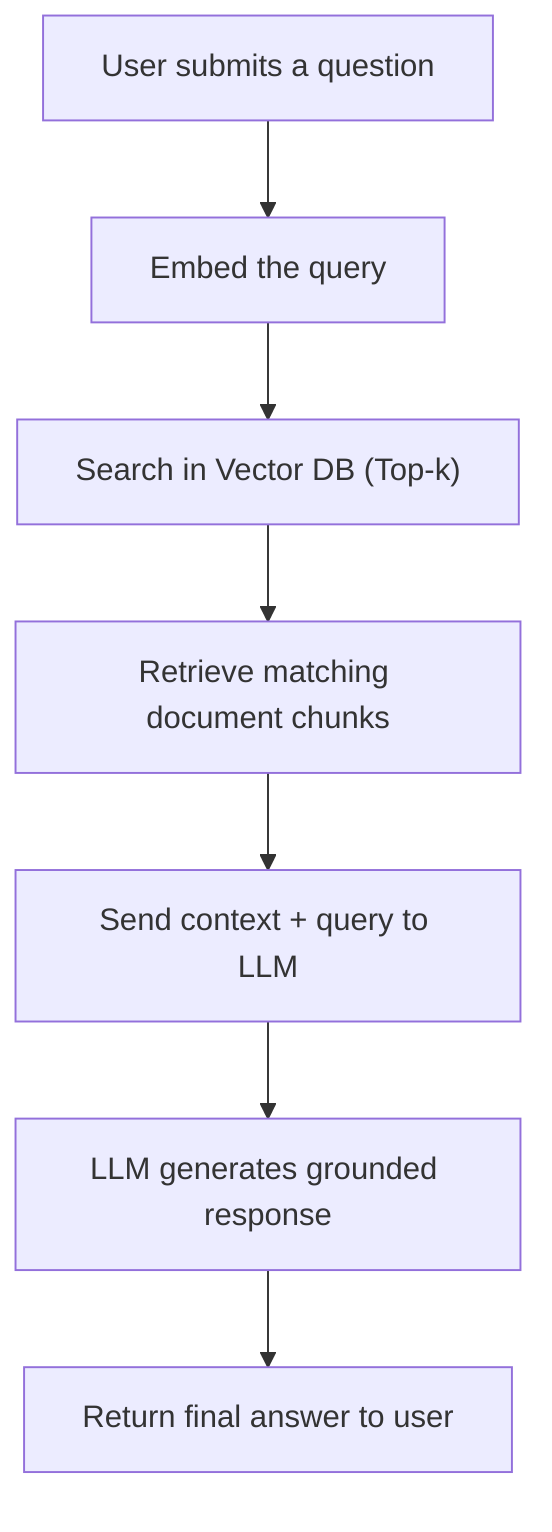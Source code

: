 flowchart TD
    A["User submits a question"] --> B["Embed the query"]
    B --> C["Search in Vector DB (Top-k)"]
    C --> D["Retrieve matching document chunks"]
    D --> E["Send context + query to LLM"]
    E --> F["LLM generates grounded response"]
    F --> G["Return final answer to user"]